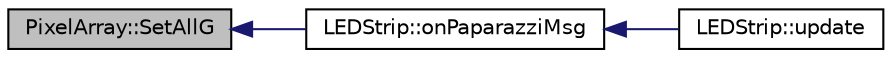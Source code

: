 digraph "PixelArray::SetAllG"
{
  edge [fontname="Helvetica",fontsize="10",labelfontname="Helvetica",labelfontsize="10"];
  node [fontname="Helvetica",fontsize="10",shape=record];
  rankdir="LR";
  Node19 [label="PixelArray::SetAllG",height=0.2,width=0.4,color="black", fillcolor="grey75", style="filled", fontcolor="black"];
  Node19 -> Node20 [dir="back",color="midnightblue",fontsize="10",style="solid",fontname="Helvetica"];
  Node20 [label="LEDStrip::onPaparazziMsg",height=0.2,width=0.4,color="black", fillcolor="white", style="filled",URL="$class_l_e_d_strip.html#af9708cc14c0e3f75e5b3c268b398f436"];
  Node20 -> Node21 [dir="back",color="midnightblue",fontsize="10",style="solid",fontname="Helvetica"];
  Node21 [label="LEDStrip::update",height=0.2,width=0.4,color="black", fillcolor="white", style="filled",URL="$class_l_e_d_strip.html#abc57d90870bb0e9c0d05e7ba6ca76c95"];
}
